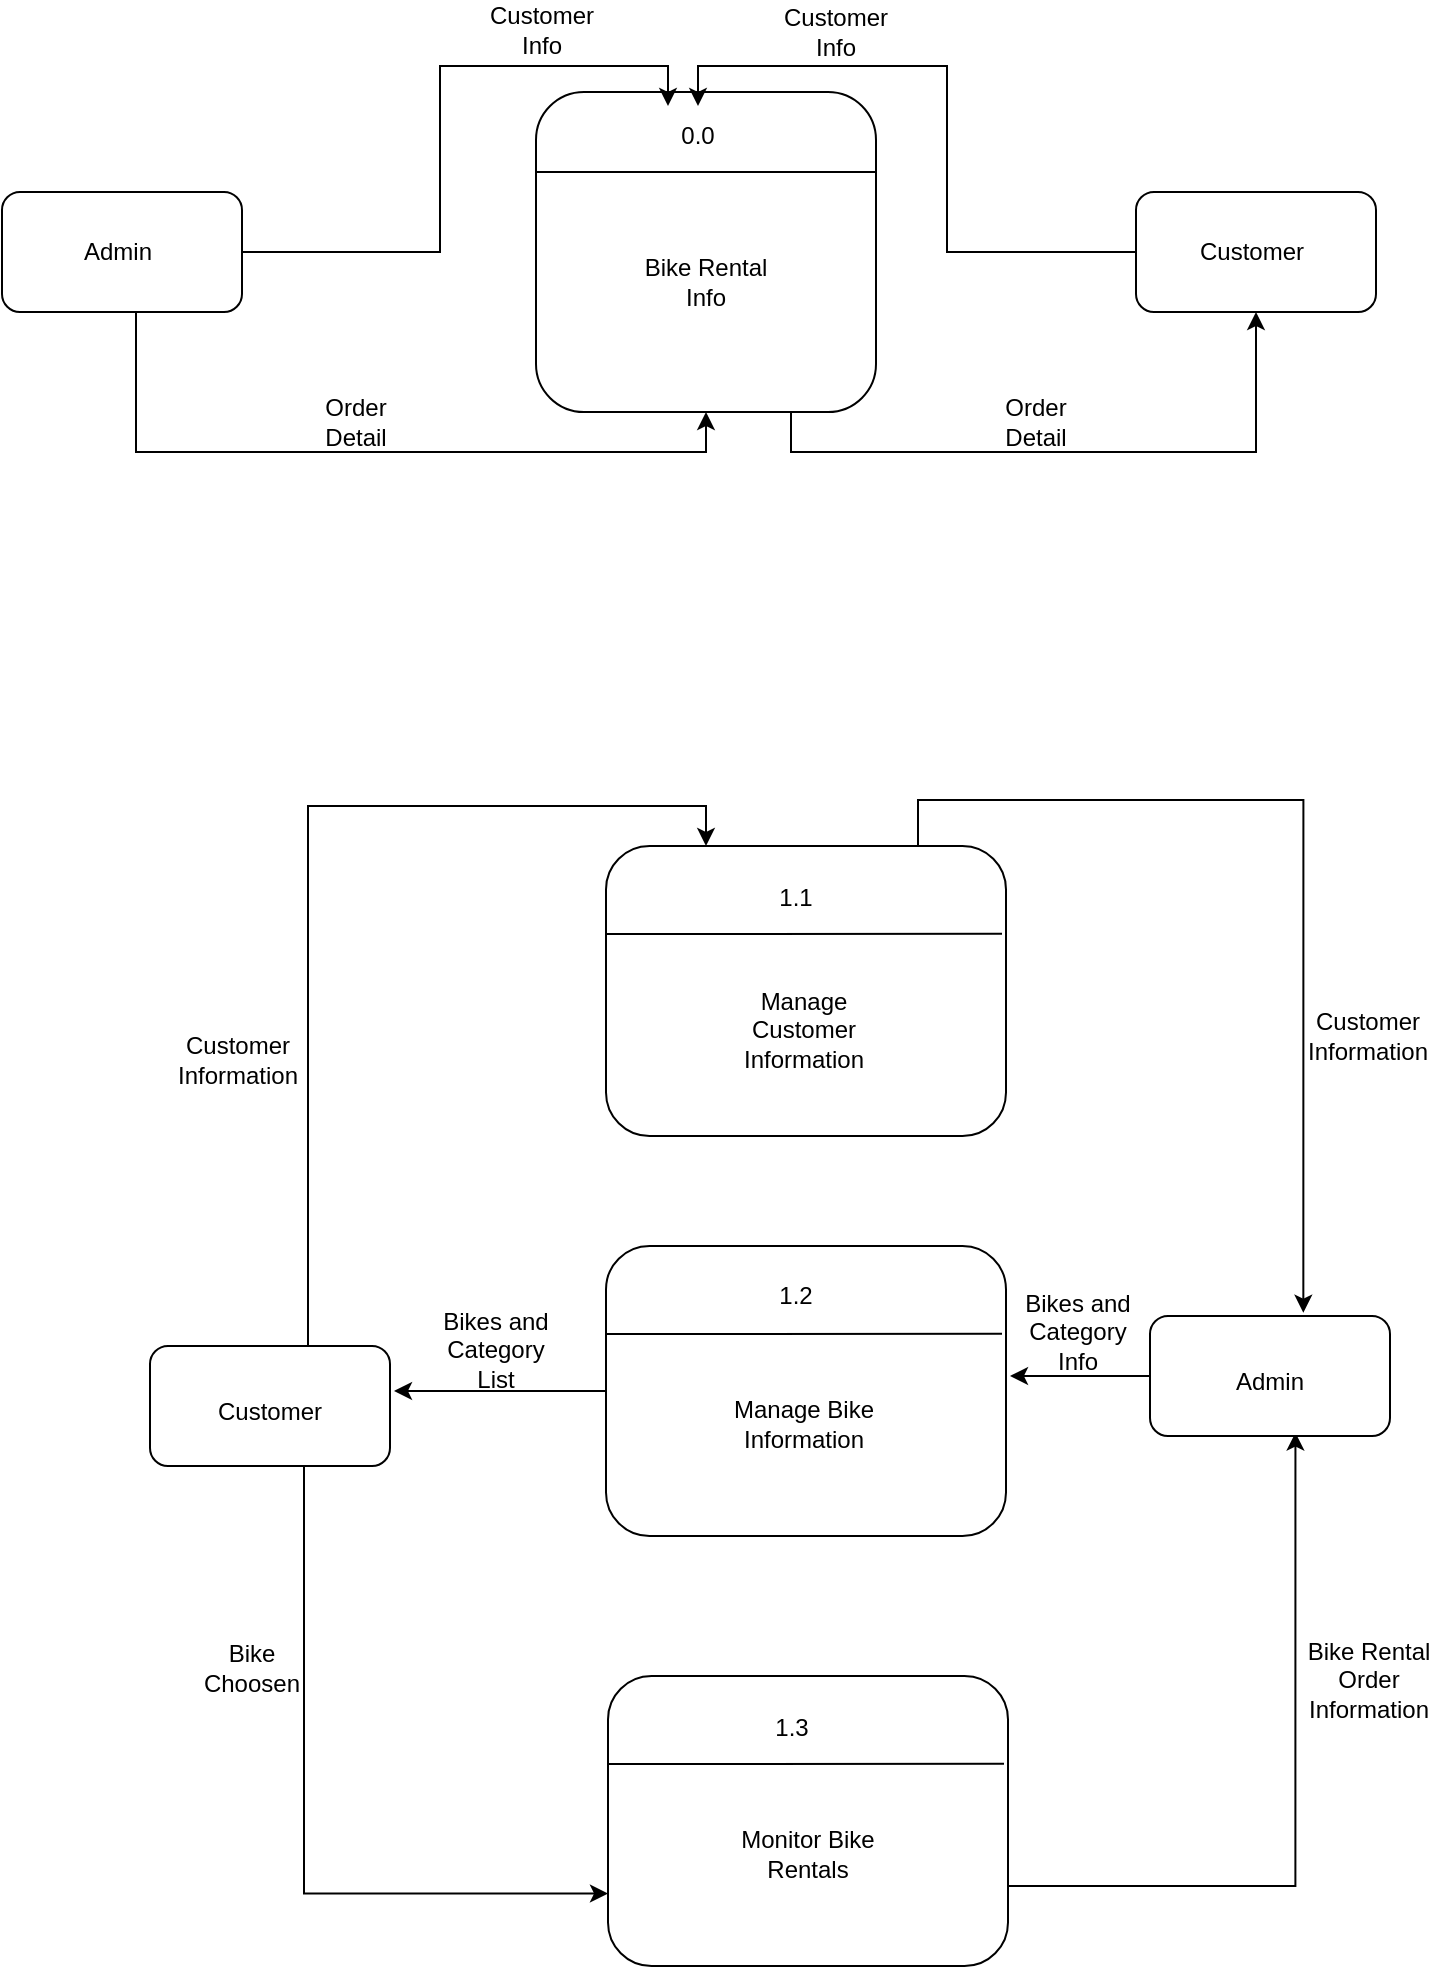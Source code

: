 <mxfile version="21.6.6" type="device">
  <diagram name="Page-1" id="0eYBMI0cnZfC8QoSBezi">
    <mxGraphModel dx="1575" dy="666" grid="0" gridSize="10" guides="1" tooltips="1" connect="1" arrows="1" fold="1" page="1" pageScale="1" pageWidth="827" pageHeight="1169" math="0" shadow="0">
      <root>
        <mxCell id="0" />
        <mxCell id="1" parent="0" />
        <mxCell id="42S6agLcilNi7vZYlmpq-17" style="edgeStyle=orthogonalEdgeStyle;rounded=0;orthogonalLoop=1;jettySize=auto;html=1;exitX=0.75;exitY=1;exitDx=0;exitDy=0;entryX=0.5;entryY=1;entryDx=0;entryDy=0;" edge="1" parent="1" source="42S6agLcilNi7vZYlmpq-1" target="42S6agLcilNi7vZYlmpq-7">
          <mxGeometry relative="1" as="geometry" />
        </mxCell>
        <mxCell id="42S6agLcilNi7vZYlmpq-1" value="" style="rounded=1;whiteSpace=wrap;html=1;" vertex="1" parent="1">
          <mxGeometry x="410" y="240" width="170" height="160" as="geometry" />
        </mxCell>
        <mxCell id="42S6agLcilNi7vZYlmpq-2" value="" style="endArrow=none;html=1;rounded=0;entryX=1;entryY=0.25;entryDx=0;entryDy=0;" edge="1" parent="1" target="42S6agLcilNi7vZYlmpq-1">
          <mxGeometry width="50" height="50" relative="1" as="geometry">
            <mxPoint x="410" y="280" as="sourcePoint" />
            <mxPoint x="460" y="230" as="targetPoint" />
          </mxGeometry>
        </mxCell>
        <mxCell id="42S6agLcilNi7vZYlmpq-3" value="0.0" style="text;html=1;strokeColor=none;fillColor=none;align=center;verticalAlign=middle;whiteSpace=wrap;rounded=0;" vertex="1" parent="1">
          <mxGeometry x="461" y="247" width="60" height="30" as="geometry" />
        </mxCell>
        <mxCell id="42S6agLcilNi7vZYlmpq-11" style="edgeStyle=orthogonalEdgeStyle;rounded=0;orthogonalLoop=1;jettySize=auto;html=1;entryX=0.25;entryY=0;entryDx=0;entryDy=0;" edge="1" parent="1" source="42S6agLcilNi7vZYlmpq-5" target="42S6agLcilNi7vZYlmpq-3">
          <mxGeometry relative="1" as="geometry" />
        </mxCell>
        <mxCell id="42S6agLcilNi7vZYlmpq-15" style="edgeStyle=orthogonalEdgeStyle;rounded=0;orthogonalLoop=1;jettySize=auto;html=1;entryX=0.5;entryY=1;entryDx=0;entryDy=0;" edge="1" parent="1" source="42S6agLcilNi7vZYlmpq-5" target="42S6agLcilNi7vZYlmpq-1">
          <mxGeometry relative="1" as="geometry">
            <Array as="points">
              <mxPoint x="210" y="420" />
              <mxPoint x="495" y="420" />
            </Array>
          </mxGeometry>
        </mxCell>
        <mxCell id="42S6agLcilNi7vZYlmpq-5" value="" style="rounded=1;whiteSpace=wrap;html=1;" vertex="1" parent="1">
          <mxGeometry x="143" y="290" width="120" height="60" as="geometry" />
        </mxCell>
        <mxCell id="42S6agLcilNi7vZYlmpq-6" value="Admin" style="text;html=1;strokeColor=none;fillColor=none;align=center;verticalAlign=middle;whiteSpace=wrap;rounded=0;" vertex="1" parent="1">
          <mxGeometry x="171" y="305" width="60" height="30" as="geometry" />
        </mxCell>
        <mxCell id="42S6agLcilNi7vZYlmpq-9" style="edgeStyle=orthogonalEdgeStyle;rounded=0;orthogonalLoop=1;jettySize=auto;html=1;entryX=0.5;entryY=0;entryDx=0;entryDy=0;" edge="1" parent="1" source="42S6agLcilNi7vZYlmpq-7" target="42S6agLcilNi7vZYlmpq-3">
          <mxGeometry relative="1" as="geometry" />
        </mxCell>
        <mxCell id="42S6agLcilNi7vZYlmpq-7" value="" style="rounded=1;whiteSpace=wrap;html=1;" vertex="1" parent="1">
          <mxGeometry x="710" y="290" width="120" height="60" as="geometry" />
        </mxCell>
        <mxCell id="42S6agLcilNi7vZYlmpq-8" value="Customer" style="text;html=1;strokeColor=none;fillColor=none;align=center;verticalAlign=middle;whiteSpace=wrap;rounded=0;" vertex="1" parent="1">
          <mxGeometry x="738" y="305" width="60" height="30" as="geometry" />
        </mxCell>
        <mxCell id="42S6agLcilNi7vZYlmpq-12" value="Customer Info" style="text;html=1;strokeColor=none;fillColor=none;align=center;verticalAlign=middle;whiteSpace=wrap;rounded=0;" vertex="1" parent="1">
          <mxGeometry x="530" y="195" width="60" height="30" as="geometry" />
        </mxCell>
        <mxCell id="42S6agLcilNi7vZYlmpq-13" value="Customer Info" style="text;html=1;strokeColor=none;fillColor=none;align=center;verticalAlign=middle;whiteSpace=wrap;rounded=0;" vertex="1" parent="1">
          <mxGeometry x="383" y="194" width="60" height="30" as="geometry" />
        </mxCell>
        <mxCell id="42S6agLcilNi7vZYlmpq-14" value="Bike Rental Info" style="text;html=1;strokeColor=none;fillColor=none;align=center;verticalAlign=middle;whiteSpace=wrap;rounded=0;" vertex="1" parent="1">
          <mxGeometry x="455" y="320" width="80" height="30" as="geometry" />
        </mxCell>
        <mxCell id="42S6agLcilNi7vZYlmpq-16" value="Order Detail" style="text;html=1;strokeColor=none;fillColor=none;align=center;verticalAlign=middle;whiteSpace=wrap;rounded=0;" vertex="1" parent="1">
          <mxGeometry x="290" y="390" width="60" height="30" as="geometry" />
        </mxCell>
        <mxCell id="42S6agLcilNi7vZYlmpq-18" value="Order Detail" style="text;html=1;strokeColor=none;fillColor=none;align=center;verticalAlign=middle;whiteSpace=wrap;rounded=0;" vertex="1" parent="1">
          <mxGeometry x="630" y="390" width="60" height="30" as="geometry" />
        </mxCell>
        <mxCell id="42S6agLcilNi7vZYlmpq-42" style="edgeStyle=orthogonalEdgeStyle;rounded=0;orthogonalLoop=1;jettySize=auto;html=1;" edge="1" parent="1" source="42S6agLcilNi7vZYlmpq-19">
          <mxGeometry relative="1" as="geometry">
            <mxPoint x="793.667" y="850.333" as="targetPoint" />
            <Array as="points">
              <mxPoint x="601" y="594" />
              <mxPoint x="794" y="594" />
            </Array>
          </mxGeometry>
        </mxCell>
        <mxCell id="42S6agLcilNi7vZYlmpq-19" value="" style="rounded=1;whiteSpace=wrap;html=1;" vertex="1" parent="1">
          <mxGeometry x="445" y="617" width="200" height="145" as="geometry" />
        </mxCell>
        <mxCell id="42S6agLcilNi7vZYlmpq-20" value="" style="endArrow=none;html=1;rounded=0;entryX=0.99;entryY=0.303;entryDx=0;entryDy=0;entryPerimeter=0;" edge="1" parent="1" target="42S6agLcilNi7vZYlmpq-19">
          <mxGeometry width="50" height="50" relative="1" as="geometry">
            <mxPoint x="445" y="661" as="sourcePoint" />
            <mxPoint x="495" y="611" as="targetPoint" />
          </mxGeometry>
        </mxCell>
        <mxCell id="42S6agLcilNi7vZYlmpq-48" style="edgeStyle=orthogonalEdgeStyle;rounded=0;orthogonalLoop=1;jettySize=auto;html=1;" edge="1" parent="1" source="42S6agLcilNi7vZYlmpq-21">
          <mxGeometry relative="1" as="geometry">
            <mxPoint x="339" y="889.5" as="targetPoint" />
          </mxGeometry>
        </mxCell>
        <mxCell id="42S6agLcilNi7vZYlmpq-21" value="" style="rounded=1;whiteSpace=wrap;html=1;" vertex="1" parent="1">
          <mxGeometry x="445" y="817" width="200" height="145" as="geometry" />
        </mxCell>
        <mxCell id="42S6agLcilNi7vZYlmpq-22" value="" style="endArrow=none;html=1;rounded=0;entryX=0.99;entryY=0.303;entryDx=0;entryDy=0;entryPerimeter=0;" edge="1" target="42S6agLcilNi7vZYlmpq-21" parent="1">
          <mxGeometry width="50" height="50" relative="1" as="geometry">
            <mxPoint x="445" y="861" as="sourcePoint" />
            <mxPoint x="495" y="811" as="targetPoint" />
          </mxGeometry>
        </mxCell>
        <mxCell id="42S6agLcilNi7vZYlmpq-52" style="edgeStyle=orthogonalEdgeStyle;rounded=0;orthogonalLoop=1;jettySize=auto;html=1;entryX=0.606;entryY=0.972;entryDx=0;entryDy=0;entryPerimeter=0;" edge="1" parent="1" source="42S6agLcilNi7vZYlmpq-23" target="42S6agLcilNi7vZYlmpq-38">
          <mxGeometry relative="1" as="geometry">
            <Array as="points">
              <mxPoint x="790" y="1137" />
            </Array>
          </mxGeometry>
        </mxCell>
        <mxCell id="42S6agLcilNi7vZYlmpq-23" value="" style="rounded=1;whiteSpace=wrap;html=1;" vertex="1" parent="1">
          <mxGeometry x="446" y="1032" width="200" height="145" as="geometry" />
        </mxCell>
        <mxCell id="42S6agLcilNi7vZYlmpq-24" value="" style="endArrow=none;html=1;rounded=0;entryX=0.99;entryY=0.303;entryDx=0;entryDy=0;entryPerimeter=0;" edge="1" target="42S6agLcilNi7vZYlmpq-23" parent="1">
          <mxGeometry width="50" height="50" relative="1" as="geometry">
            <mxPoint x="446" y="1076" as="sourcePoint" />
            <mxPoint x="496" y="1026" as="targetPoint" />
          </mxGeometry>
        </mxCell>
        <mxCell id="42S6agLcilNi7vZYlmpq-26" value="1.1" style="text;html=1;strokeColor=none;fillColor=none;align=center;verticalAlign=middle;whiteSpace=wrap;rounded=0;" vertex="1" parent="1">
          <mxGeometry x="510" y="628" width="60" height="30" as="geometry" />
        </mxCell>
        <mxCell id="42S6agLcilNi7vZYlmpq-27" value="1.2" style="text;html=1;strokeColor=none;fillColor=none;align=center;verticalAlign=middle;whiteSpace=wrap;rounded=0;" vertex="1" parent="1">
          <mxGeometry x="510" y="827" width="60" height="30" as="geometry" />
        </mxCell>
        <mxCell id="42S6agLcilNi7vZYlmpq-28" value="1.3" style="text;html=1;strokeColor=none;fillColor=none;align=center;verticalAlign=middle;whiteSpace=wrap;rounded=0;" vertex="1" parent="1">
          <mxGeometry x="508" y="1043" width="60" height="30" as="geometry" />
        </mxCell>
        <mxCell id="42S6agLcilNi7vZYlmpq-33" value="Manage Customer Information" style="text;html=1;strokeColor=none;fillColor=none;align=center;verticalAlign=middle;whiteSpace=wrap;rounded=0;" vertex="1" parent="1">
          <mxGeometry x="498" y="682" width="92" height="53" as="geometry" />
        </mxCell>
        <mxCell id="42S6agLcilNi7vZYlmpq-34" value="Manage Bike Information" style="text;html=1;strokeColor=none;fillColor=none;align=center;verticalAlign=middle;whiteSpace=wrap;rounded=0;" vertex="1" parent="1">
          <mxGeometry x="498" y="879" width="92" height="53" as="geometry" />
        </mxCell>
        <mxCell id="42S6agLcilNi7vZYlmpq-35" value="Monitor Bike Rentals" style="text;html=1;strokeColor=none;fillColor=none;align=center;verticalAlign=middle;whiteSpace=wrap;rounded=0;" vertex="1" parent="1">
          <mxGeometry x="500" y="1094" width="92" height="53" as="geometry" />
        </mxCell>
        <mxCell id="42S6agLcilNi7vZYlmpq-40" style="edgeStyle=orthogonalEdgeStyle;rounded=0;orthogonalLoop=1;jettySize=auto;html=1;entryX=0.25;entryY=0;entryDx=0;entryDy=0;" edge="1" parent="1" source="42S6agLcilNi7vZYlmpq-36" target="42S6agLcilNi7vZYlmpq-19">
          <mxGeometry relative="1" as="geometry">
            <Array as="points">
              <mxPoint x="296" y="597" />
              <mxPoint x="495" y="597" />
            </Array>
          </mxGeometry>
        </mxCell>
        <mxCell id="42S6agLcilNi7vZYlmpq-50" style="edgeStyle=orthogonalEdgeStyle;rounded=0;orthogonalLoop=1;jettySize=auto;html=1;entryX=0;entryY=0.75;entryDx=0;entryDy=0;" edge="1" parent="1" source="42S6agLcilNi7vZYlmpq-36" target="42S6agLcilNi7vZYlmpq-23">
          <mxGeometry relative="1" as="geometry">
            <Array as="points">
              <mxPoint x="294" y="1141" />
            </Array>
          </mxGeometry>
        </mxCell>
        <mxCell id="42S6agLcilNi7vZYlmpq-36" value="" style="rounded=1;whiteSpace=wrap;html=1;" vertex="1" parent="1">
          <mxGeometry x="217" y="867" width="120" height="60" as="geometry" />
        </mxCell>
        <mxCell id="42S6agLcilNi7vZYlmpq-37" value="Customer" style="text;html=1;strokeColor=none;fillColor=none;align=center;verticalAlign=middle;whiteSpace=wrap;rounded=0;" vertex="1" parent="1">
          <mxGeometry x="247" y="885" width="60" height="30" as="geometry" />
        </mxCell>
        <mxCell id="42S6agLcilNi7vZYlmpq-46" style="edgeStyle=orthogonalEdgeStyle;rounded=0;orthogonalLoop=1;jettySize=auto;html=1;" edge="1" parent="1" source="42S6agLcilNi7vZYlmpq-38">
          <mxGeometry relative="1" as="geometry">
            <mxPoint x="647" y="882" as="targetPoint" />
          </mxGeometry>
        </mxCell>
        <mxCell id="42S6agLcilNi7vZYlmpq-38" value="" style="rounded=1;whiteSpace=wrap;html=1;" vertex="1" parent="1">
          <mxGeometry x="717" y="852" width="120" height="60" as="geometry" />
        </mxCell>
        <mxCell id="42S6agLcilNi7vZYlmpq-39" value="Admin" style="text;html=1;strokeColor=none;fillColor=none;align=center;verticalAlign=middle;whiteSpace=wrap;rounded=0;" vertex="1" parent="1">
          <mxGeometry x="747" y="870" width="60" height="30" as="geometry" />
        </mxCell>
        <mxCell id="42S6agLcilNi7vZYlmpq-41" value="Customer Information" style="text;html=1;strokeColor=none;fillColor=none;align=center;verticalAlign=middle;whiteSpace=wrap;rounded=0;" vertex="1" parent="1">
          <mxGeometry x="231" y="709" width="60" height="30" as="geometry" />
        </mxCell>
        <mxCell id="42S6agLcilNi7vZYlmpq-43" value="Customer Information" style="text;html=1;strokeColor=none;fillColor=none;align=center;verticalAlign=middle;whiteSpace=wrap;rounded=0;" vertex="1" parent="1">
          <mxGeometry x="796" y="697" width="60" height="30" as="geometry" />
        </mxCell>
        <mxCell id="42S6agLcilNi7vZYlmpq-47" value="Bikes and Category Info" style="text;html=1;strokeColor=none;fillColor=none;align=center;verticalAlign=middle;whiteSpace=wrap;rounded=0;" vertex="1" parent="1">
          <mxGeometry x="649" y="845" width="64" height="30" as="geometry" />
        </mxCell>
        <mxCell id="42S6agLcilNi7vZYlmpq-49" value="Bikes and Category List" style="text;html=1;strokeColor=none;fillColor=none;align=center;verticalAlign=middle;whiteSpace=wrap;rounded=0;" vertex="1" parent="1">
          <mxGeometry x="358" y="854" width="64" height="30" as="geometry" />
        </mxCell>
        <mxCell id="42S6agLcilNi7vZYlmpq-51" value="Bike Choosen" style="text;html=1;strokeColor=none;fillColor=none;align=center;verticalAlign=middle;whiteSpace=wrap;rounded=0;" vertex="1" parent="1">
          <mxGeometry x="238" y="1013" width="60" height="30" as="geometry" />
        </mxCell>
        <mxCell id="42S6agLcilNi7vZYlmpq-53" value="Bike Rental Order Information" style="text;html=1;strokeColor=none;fillColor=none;align=center;verticalAlign=middle;whiteSpace=wrap;rounded=0;" vertex="1" parent="1">
          <mxGeometry x="790.5" y="1019" width="71" height="30" as="geometry" />
        </mxCell>
      </root>
    </mxGraphModel>
  </diagram>
</mxfile>
